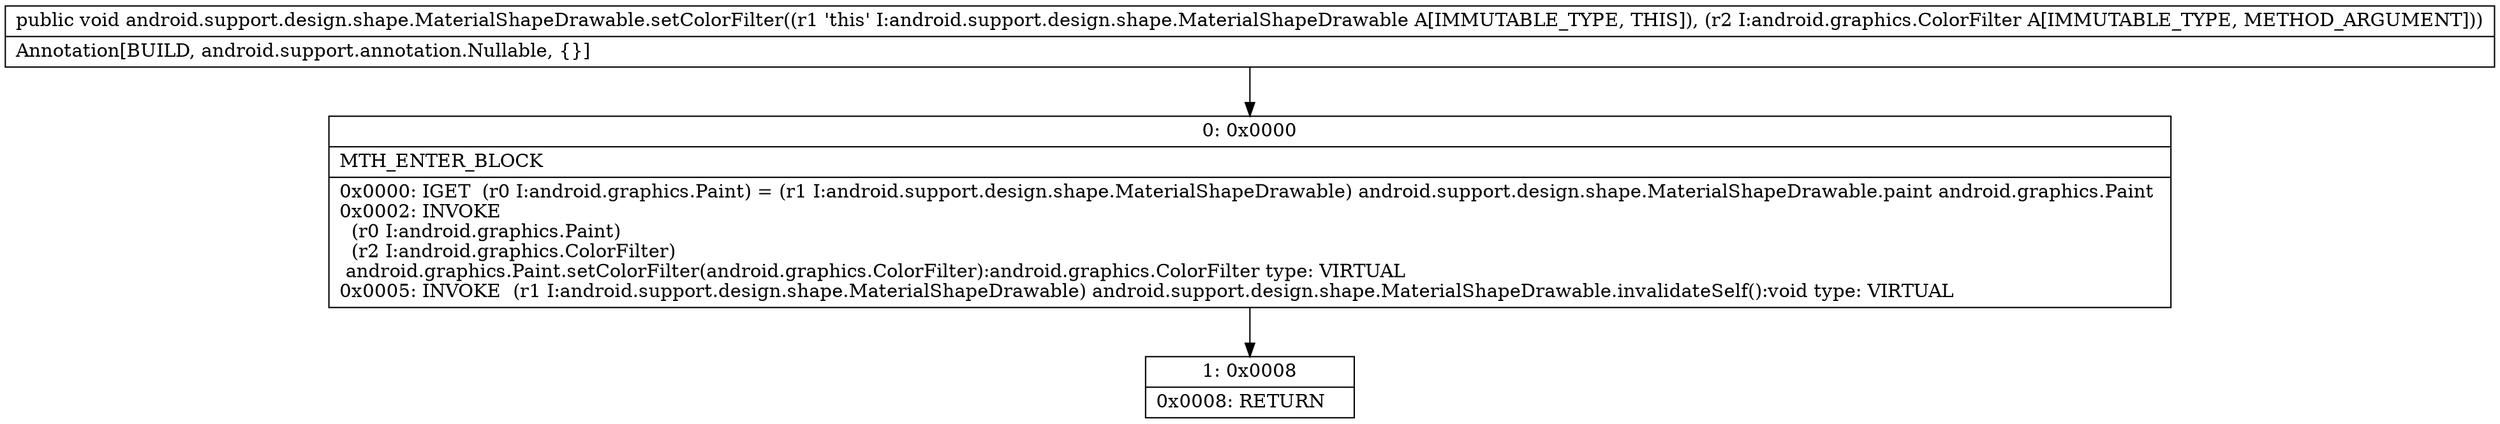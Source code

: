 digraph "CFG forandroid.support.design.shape.MaterialShapeDrawable.setColorFilter(Landroid\/graphics\/ColorFilter;)V" {
Node_0 [shape=record,label="{0\:\ 0x0000|MTH_ENTER_BLOCK\l|0x0000: IGET  (r0 I:android.graphics.Paint) = (r1 I:android.support.design.shape.MaterialShapeDrawable) android.support.design.shape.MaterialShapeDrawable.paint android.graphics.Paint \l0x0002: INVOKE  \l  (r0 I:android.graphics.Paint)\l  (r2 I:android.graphics.ColorFilter)\l android.graphics.Paint.setColorFilter(android.graphics.ColorFilter):android.graphics.ColorFilter type: VIRTUAL \l0x0005: INVOKE  (r1 I:android.support.design.shape.MaterialShapeDrawable) android.support.design.shape.MaterialShapeDrawable.invalidateSelf():void type: VIRTUAL \l}"];
Node_1 [shape=record,label="{1\:\ 0x0008|0x0008: RETURN   \l}"];
MethodNode[shape=record,label="{public void android.support.design.shape.MaterialShapeDrawable.setColorFilter((r1 'this' I:android.support.design.shape.MaterialShapeDrawable A[IMMUTABLE_TYPE, THIS]), (r2 I:android.graphics.ColorFilter A[IMMUTABLE_TYPE, METHOD_ARGUMENT]))  | Annotation[BUILD, android.support.annotation.Nullable, \{\}]\l}"];
MethodNode -> Node_0;
Node_0 -> Node_1;
}

